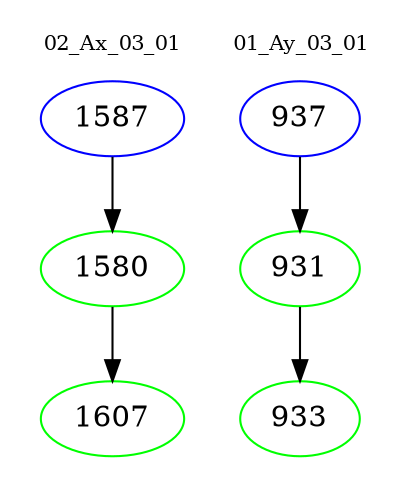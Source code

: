 digraph{
subgraph cluster_0 {
color = white
label = "02_Ax_03_01";
fontsize=10;
T0_1587 [label="1587", color="blue"]
T0_1587 -> T0_1580 [color="black"]
T0_1580 [label="1580", color="green"]
T0_1580 -> T0_1607 [color="black"]
T0_1607 [label="1607", color="green"]
}
subgraph cluster_1 {
color = white
label = "01_Ay_03_01";
fontsize=10;
T1_937 [label="937", color="blue"]
T1_937 -> T1_931 [color="black"]
T1_931 [label="931", color="green"]
T1_931 -> T1_933 [color="black"]
T1_933 [label="933", color="green"]
}
}
